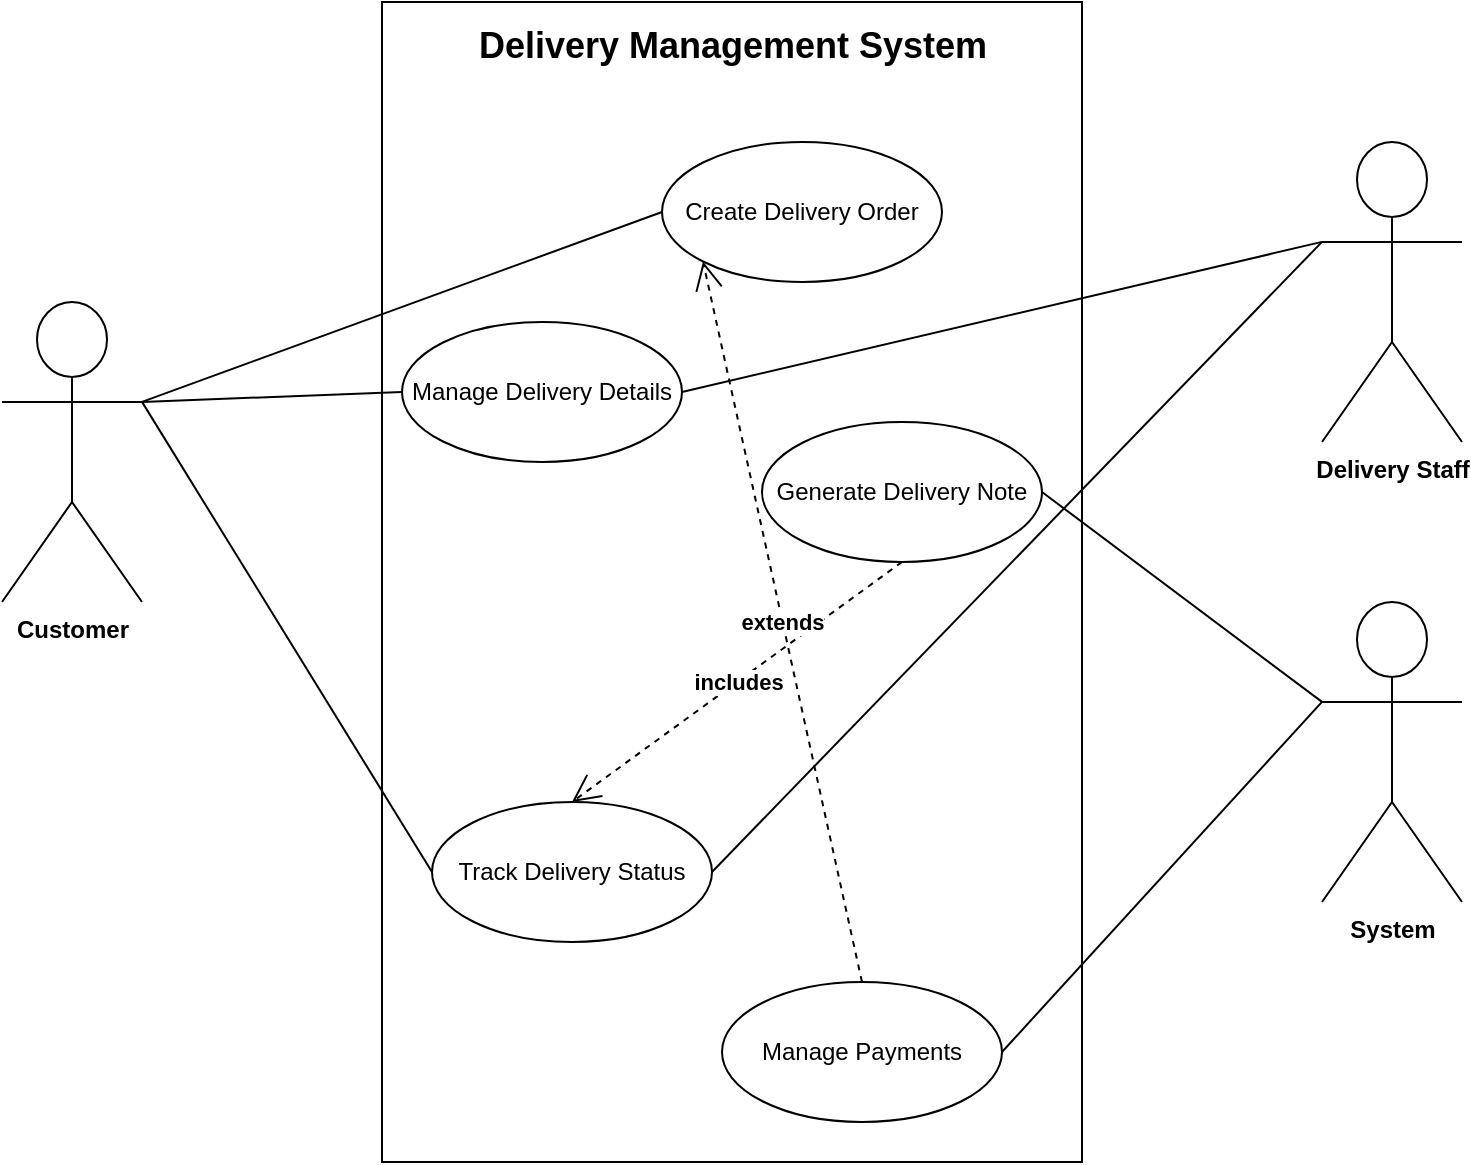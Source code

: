 <mxfile version="26.0.11">
  <diagram name="Page-1" id="MQQcjvZv5cE2sof3SCF4">
    <mxGraphModel grid="1" page="1" gridSize="10" guides="1" tooltips="1" connect="1" arrows="1" fold="1" pageScale="1" pageWidth="1390" pageHeight="980" math="0" shadow="0">
      <root>
        <mxCell id="0" />
        <mxCell id="1" parent="0" />
        <mxCell id="9AwS29KQ0c3zYdUm4TuR-4" value="" style="html=1;whiteSpace=wrap;" vertex="1" parent="1">
          <mxGeometry x="520" y="70" width="350" height="580" as="geometry" />
        </mxCell>
        <mxCell id="9AwS29KQ0c3zYdUm4TuR-5" value="Create Delivery Order" style="ellipse;whiteSpace=wrap;html=1;" vertex="1" parent="1">
          <mxGeometry x="660" y="140" width="140" height="70" as="geometry" />
        </mxCell>
        <mxCell id="9AwS29KQ0c3zYdUm4TuR-6" value="Manage Delivery Details" style="ellipse;whiteSpace=wrap;html=1;" vertex="1" parent="1">
          <mxGeometry x="530" y="230" width="140" height="70" as="geometry" />
        </mxCell>
        <mxCell id="9AwS29KQ0c3zYdUm4TuR-7" value="Generate Delivery Note" style="ellipse;whiteSpace=wrap;html=1;" vertex="1" parent="1">
          <mxGeometry x="710" y="280" width="140" height="70" as="geometry" />
        </mxCell>
        <mxCell id="9AwS29KQ0c3zYdUm4TuR-8" value="Track Delivery Status" style="ellipse;whiteSpace=wrap;html=1;" vertex="1" parent="1">
          <mxGeometry x="545" y="470" width="140" height="70" as="geometry" />
        </mxCell>
        <mxCell id="9AwS29KQ0c3zYdUm4TuR-9" value="Manage Payments" style="ellipse;whiteSpace=wrap;html=1;" vertex="1" parent="1">
          <mxGeometry x="690" y="560" width="140" height="70" as="geometry" />
        </mxCell>
        <mxCell id="9AwS29KQ0c3zYdUm4TuR-10" value="&lt;b&gt;Customer&lt;/b&gt;" style="shape=umlActor;verticalLabelPosition=bottom;verticalAlign=top;html=1;" vertex="1" parent="1">
          <mxGeometry x="330" y="220" width="70" height="150" as="geometry" />
        </mxCell>
        <mxCell id="9AwS29KQ0c3zYdUm4TuR-14" value="&lt;b&gt;Delivery Staff&lt;/b&gt;" style="shape=umlActor;verticalLabelPosition=bottom;verticalAlign=top;html=1;" vertex="1" parent="1">
          <mxGeometry x="990" y="140" width="70" height="150" as="geometry" />
        </mxCell>
        <mxCell id="9AwS29KQ0c3zYdUm4TuR-17" value="&lt;b&gt;System&lt;/b&gt;" style="shape=umlActor;verticalLabelPosition=bottom;verticalAlign=top;html=1;" vertex="1" parent="1">
          <mxGeometry x="990" y="370" width="70" height="150" as="geometry" />
        </mxCell>
        <mxCell id="9AwS29KQ0c3zYdUm4TuR-20" value="" style="endArrow=none;html=1;rounded=0;exitX=1;exitY=0.333;exitDx=0;exitDy=0;exitPerimeter=0;entryX=0;entryY=0.5;entryDx=0;entryDy=0;" edge="1" parent="1" source="9AwS29KQ0c3zYdUm4TuR-10" target="9AwS29KQ0c3zYdUm4TuR-5">
          <mxGeometry width="50" height="50" relative="1" as="geometry">
            <mxPoint x="430" y="240" as="sourcePoint" />
            <mxPoint x="480" y="190" as="targetPoint" />
          </mxGeometry>
        </mxCell>
        <mxCell id="9AwS29KQ0c3zYdUm4TuR-21" value="" style="endArrow=none;html=1;rounded=0;entryX=0;entryY=0.5;entryDx=0;entryDy=0;exitX=1;exitY=0.333;exitDx=0;exitDy=0;exitPerimeter=0;" edge="1" parent="1" source="9AwS29KQ0c3zYdUm4TuR-10" target="9AwS29KQ0c3zYdUm4TuR-6">
          <mxGeometry width="50" height="50" relative="1" as="geometry">
            <mxPoint x="470" y="310" as="sourcePoint" />
            <mxPoint x="520" y="260" as="targetPoint" />
          </mxGeometry>
        </mxCell>
        <mxCell id="9AwS29KQ0c3zYdUm4TuR-23" value="" style="endArrow=none;html=1;rounded=0;entryX=0;entryY=0.5;entryDx=0;entryDy=0;exitX=1;exitY=0.333;exitDx=0;exitDy=0;exitPerimeter=0;" edge="1" parent="1" source="9AwS29KQ0c3zYdUm4TuR-10" target="9AwS29KQ0c3zYdUm4TuR-8">
          <mxGeometry width="50" height="50" relative="1" as="geometry">
            <mxPoint x="490" y="380" as="sourcePoint" />
            <mxPoint x="540" y="330" as="targetPoint" />
          </mxGeometry>
        </mxCell>
        <mxCell id="9AwS29KQ0c3zYdUm4TuR-24" value="" style="endArrow=none;html=1;rounded=0;entryX=0;entryY=0.333;entryDx=0;entryDy=0;entryPerimeter=0;exitX=1;exitY=0.5;exitDx=0;exitDy=0;" edge="1" parent="1" source="9AwS29KQ0c3zYdUm4TuR-6" target="9AwS29KQ0c3zYdUm4TuR-14">
          <mxGeometry width="50" height="50" relative="1" as="geometry">
            <mxPoint x="870" y="170" as="sourcePoint" />
            <mxPoint x="920" y="120" as="targetPoint" />
          </mxGeometry>
        </mxCell>
        <mxCell id="9AwS29KQ0c3zYdUm4TuR-25" value="" style="endArrow=none;html=1;rounded=0;entryX=0;entryY=0.333;entryDx=0;entryDy=0;entryPerimeter=0;exitX=1;exitY=0.5;exitDx=0;exitDy=0;" edge="1" parent="1" source="9AwS29KQ0c3zYdUm4TuR-8" target="9AwS29KQ0c3zYdUm4TuR-14">
          <mxGeometry width="50" height="50" relative="1" as="geometry">
            <mxPoint x="830" y="320" as="sourcePoint" />
            <mxPoint x="880" y="270" as="targetPoint" />
          </mxGeometry>
        </mxCell>
        <mxCell id="9AwS29KQ0c3zYdUm4TuR-26" value="" style="endArrow=none;html=1;rounded=0;entryX=0;entryY=0.333;entryDx=0;entryDy=0;entryPerimeter=0;exitX=1;exitY=0.5;exitDx=0;exitDy=0;" edge="1" parent="1" source="9AwS29KQ0c3zYdUm4TuR-9" target="9AwS29KQ0c3zYdUm4TuR-17">
          <mxGeometry width="50" height="50" relative="1" as="geometry">
            <mxPoint x="850" y="510" as="sourcePoint" />
            <mxPoint x="900" y="460" as="targetPoint" />
          </mxGeometry>
        </mxCell>
        <mxCell id="9AwS29KQ0c3zYdUm4TuR-27" value="" style="endArrow=none;html=1;rounded=0;entryX=0;entryY=0.333;entryDx=0;entryDy=0;entryPerimeter=0;exitX=1;exitY=0.5;exitDx=0;exitDy=0;" edge="1" parent="1" source="9AwS29KQ0c3zYdUm4TuR-7" target="9AwS29KQ0c3zYdUm4TuR-17">
          <mxGeometry width="50" height="50" relative="1" as="geometry">
            <mxPoint x="830" y="430" as="sourcePoint" />
            <mxPoint x="880" y="380" as="targetPoint" />
          </mxGeometry>
        </mxCell>
        <mxCell id="9AwS29KQ0c3zYdUm4TuR-28" value="&lt;font style=&quot;font-size: 18px;&quot;&gt;Delivery Management System&lt;/font&gt;" style="text;strokeColor=none;fillColor=none;html=1;fontSize=24;fontStyle=1;verticalAlign=middle;align=center;" vertex="1" parent="1">
          <mxGeometry x="645" y="70" width="100" height="40" as="geometry" />
        </mxCell>
        <mxCell id="9AwS29KQ0c3zYdUm4TuR-29" value="&lt;b&gt;includes&lt;/b&gt;" style="endArrow=open;endSize=12;dashed=1;html=1;rounded=0;exitX=0.5;exitY=1;exitDx=0;exitDy=0;entryX=0.5;entryY=0;entryDx=0;entryDy=0;" edge="1" parent="1" source="9AwS29KQ0c3zYdUm4TuR-7" target="9AwS29KQ0c3zYdUm4TuR-8">
          <mxGeometry width="160" relative="1" as="geometry">
            <mxPoint x="610" y="490" as="sourcePoint" />
            <mxPoint x="770" y="490" as="targetPoint" />
          </mxGeometry>
        </mxCell>
        <mxCell id="9AwS29KQ0c3zYdUm4TuR-30" value="&lt;b&gt;extends&lt;/b&gt;" style="endArrow=open;endSize=12;dashed=1;html=1;rounded=0;exitX=0.5;exitY=0;exitDx=0;exitDy=0;entryX=0;entryY=1;entryDx=0;entryDy=0;" edge="1" parent="1" source="9AwS29KQ0c3zYdUm4TuR-9" target="9AwS29KQ0c3zYdUm4TuR-5">
          <mxGeometry x="-0.003" width="160" relative="1" as="geometry">
            <mxPoint x="800" y="380" as="sourcePoint" />
            <mxPoint x="625" y="480" as="targetPoint" />
            <mxPoint as="offset" />
          </mxGeometry>
        </mxCell>
      </root>
    </mxGraphModel>
  </diagram>
</mxfile>
